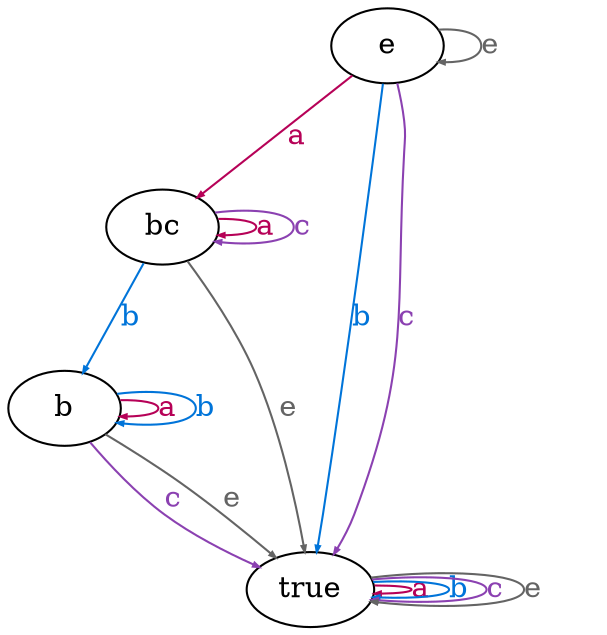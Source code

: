 digraph G {
  edge[arrowsize=0.3];

  edge[
    label="a",
    color="#b60157",
    fontcolor="#b60157",
  ];
  e -> bc;
  bc -> bc;
  b -> b;
  true -> true;

  edge[
    label="b",
    color="#0074d9",
    fontcolor="#0074d9",
  ];
  e -> true;
  bc -> b;
  b -> b;
  true -> true;

  edge[
    label="c",
    color="#8b41b1",
    fontcolor="#8b41b1",
  ];
  e -> true;
  bc -> bc;
  b -> true;
  true -> true;

  edge[
    label="e",
    color="#646464",
    fontcolor="#646464",
  ];
  e -> e;
  bc -> true;
  b -> true;
  true -> true;
}
